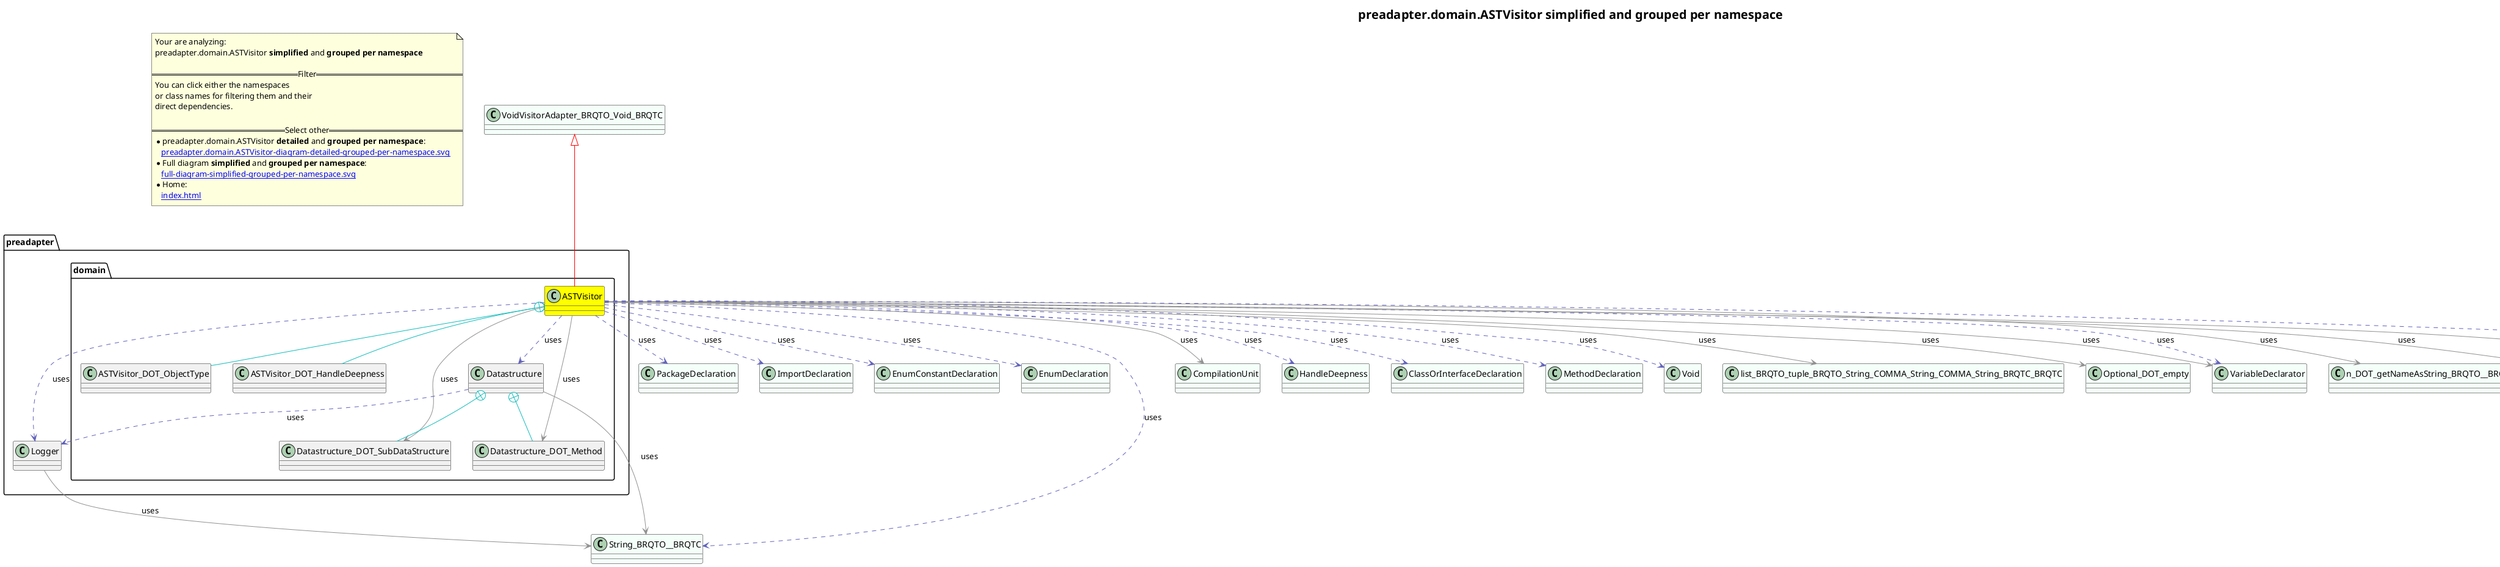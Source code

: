 @startuml
title <size:20>preadapter.domain.ASTVisitor **simplified** and **grouped per namespace**</size>
note "Your are analyzing:\npreadapter.domain.ASTVisitor **simplified** and **grouped per namespace**\n\n==Filter==\nYou can click either the namespaces \nor class names for filtering them and their\ndirect dependencies.\n\n==Select other==\n* preadapter.domain.ASTVisitor **detailed** and **grouped per namespace**:\n   [[preadapter.domain.ASTVisitor-diagram-detailed-grouped-per-namespace.svg]]\n* Full diagram **simplified** and **grouped per namespace**:\n   [[full-diagram-simplified-grouped-per-namespace.svg]]\n* Home:\n   [[index.html]]" as FloatingNote
class VoidVisitorAdapter_BRQTO_Void_BRQTC [[VoidVisitorAdapter_BRQTO_Void_BRQTC-diagram-simplified-grouped-per-namespace.svg]] #MintCream {
}
class HandleDeepness [[HandleDeepness-diagram-simplified-grouped-per-namespace.svg]] #MintCream {
}
class ClassOrInterfaceDeclaration [[ClassOrInterfaceDeclaration-diagram-simplified-grouped-per-namespace.svg]] #MintCream {
}
class MethodDeclaration [[MethodDeclaration-diagram-simplified-grouped-per-namespace.svg]] #MintCream {
}
class Void [[Void-diagram-simplified-grouped-per-namespace.svg]] #MintCream {
}
class list_BRQTO_tuple_BRQTO_String_COMMA_String_COMMA_String_BRQTC_BRQTC [[list_BRQTO_tuple_BRQTO_String_COMMA_String_COMMA_String_BRQTC_BRQTC-diagram-simplified-grouped-per-namespace.svg]] #MintCream {
}
class Optional_DOT_empty [[Optional_DOT_empty-diagram-simplified-grouped-per-namespace.svg]] #MintCream {
}
class VariableDeclarator [[VariableDeclarator-diagram-simplified-grouped-per-namespace.svg]] #MintCream {
}
class n_DOT_getNameAsString_BRQTO__BRQTC [[n_DOT_getNameAsString_BRQTO__BRQTC-diagram-simplified-grouped-per-namespace.svg]] #MintCream {
}
class n_DOT_getTypeAsString_BRQTO__BRQTC [[n_DOT_getTypeAsString_BRQTO__BRQTC-diagram-simplified-grouped-per-namespace.svg]] #MintCream {
}
class n_DOT_getInitializer_BRQTO__BRQTC_DOT_toString_BRQTO__BRQTC [[n_DOT_getInitializer_BRQTO__BRQTC_DOT_toString_BRQTO__BRQTC-diagram-simplified-grouped-per-namespace.svg]] #MintCream {
}
class FieldDeclaration [[FieldDeclaration-diagram-simplified-grouped-per-namespace.svg]] #MintCream {
}
class PackageDeclaration [[PackageDeclaration-diagram-simplified-grouped-per-namespace.svg]] #MintCream {
}
class ImportDeclaration [[ImportDeclaration-diagram-simplified-grouped-per-namespace.svg]] #MintCream {
}
class EnumConstantDeclaration [[EnumConstantDeclaration-diagram-simplified-grouped-per-namespace.svg]] #MintCream {
}
class EnumDeclaration [[EnumDeclaration-diagram-simplified-grouped-per-namespace.svg]] #MintCream {
}
class String_BRQTO__BRQTC [[String_BRQTO__BRQTC-diagram-simplified-grouped-per-namespace.svg]] #MintCream {
}
class CompilationUnit [[CompilationUnit-diagram-simplified-grouped-per-namespace.svg]] #MintCream {
}
' Closing all previous_sub_namespace_list namespace None because file analysis is finished.
namespace preadapter [[preadapter-diagram-simplified-grouped-per-namespace.svg]] {
class preadapter.Logger [[preadapter.Logger-diagram-simplified-grouped-per-namespace.svg]]  {
}
'Compared namespace preadapter [[preadapter-diagram-simplified-grouped-per-namespace.svg]] { with last element of }
' Closing all previous_sub_namespace_list namespace None because file analysis is finished.
' Closing namespace preadapter
}
namespace preadapter [[preadapter-diagram-simplified-grouped-per-namespace.svg]] {
namespace preadapter.domain [[preadapter.domain-diagram-simplified-grouped-per-namespace.svg]] {
  class preadapter.domain.ASTVisitor [[preadapter.domain.ASTVisitor-diagram-simplified-grouped-per-namespace.svg]] #yellow {
  }
  class preadapter.domain.Datastructure [[preadapter.domain.Datastructure-diagram-simplified-grouped-per-namespace.svg]]  {
  }
  class preadapter.domain.Datastructure_DOT_SubDataStructure [[preadapter.domain.Datastructure_DOT_SubDataStructure-diagram-simplified-grouped-per-namespace.svg]]  {
  }
  class preadapter.domain.Datastructure_DOT_Method [[preadapter.domain.Datastructure_DOT_Method-diagram-simplified-grouped-per-namespace.svg]]  {
  }
  class preadapter.domain.ASTVisitor_DOT_ObjectType [[preadapter.domain.ASTVisitor_DOT_ObjectType-diagram-simplified-grouped-per-namespace.svg]]  {
  }
  class preadapter.domain.ASTVisitor_DOT_HandleDeepness [[preadapter.domain.ASTVisitor_DOT_HandleDeepness-diagram-simplified-grouped-per-namespace.svg]]  {
  }
'Compared namespace preadapter.domain [[preadapter.domain-diagram-simplified-grouped-per-namespace.svg]] { with last element of   }
' Closing all previous_sub_namespace_list namespace None because file analysis is finished.
' Closing namespace domain
}
' Closing namespace preadapter
}
 ' *************************************** 
 ' *************************************** 
 ' *************************************** 
' Class relations extracted from namespace:
' 
' Class relations extracted from namespace:
' preadapter
preadapter.Logger -[#909090]-> String_BRQTO__BRQTC  : uses 
' Class relations extracted from namespace:
' preadapter.domain
VoidVisitorAdapter_BRQTO_Void_BRQTC <|-[#red]- preadapter.domain.ASTVisitor
preadapter.domain.ASTVisitor +-[#10BBBB]- preadapter.domain.ASTVisitor_DOT_ObjectType 
preadapter.domain.ASTVisitor +-[#10BBBB]- preadapter.domain.ASTVisitor_DOT_HandleDeepness 
preadapter.domain.ASTVisitor .[#6060BB].> preadapter.Logger  : uses 
preadapter.domain.ASTVisitor .[#6060BB].> preadapter.domain.Datastructure  : uses 
preadapter.domain.ASTVisitor .[#6060BB].> HandleDeepness  : uses 
preadapter.domain.ASTVisitor .[#6060BB].> ClassOrInterfaceDeclaration  : uses 
preadapter.domain.ASTVisitor -[#909090]-> preadapter.domain.Datastructure_DOT_SubDataStructure  : uses 
preadapter.domain.ASTVisitor .[#6060BB].> MethodDeclaration  : uses 
preadapter.domain.ASTVisitor .[#6060BB].> Void  : uses 
preadapter.domain.ASTVisitor -[#909090]-> list_BRQTO_tuple_BRQTO_String_COMMA_String_COMMA_String_BRQTC_BRQTC  : uses 
preadapter.domain.ASTVisitor -[#909090]-> Optional_DOT_empty  : uses 
preadapter.domain.ASTVisitor -[#909090]-> VariableDeclarator  : uses 
preadapter.domain.ASTVisitor -[#909090]-> n_DOT_getNameAsString_BRQTO__BRQTC  : uses 
preadapter.domain.ASTVisitor -[#909090]-> n_DOT_getTypeAsString_BRQTO__BRQTC  : uses 
preadapter.domain.ASTVisitor -[#909090]-> n_DOT_getInitializer_BRQTO__BRQTC_DOT_toString_BRQTO__BRQTC  : uses 
preadapter.domain.ASTVisitor -[#909090]-> preadapter.domain.Datastructure_DOT_Method  : uses 
preadapter.domain.ASTVisitor .[#6060BB].> FieldDeclaration  : uses 
preadapter.domain.ASTVisitor .[#6060BB].> PackageDeclaration  : uses 
preadapter.domain.ASTVisitor .[#6060BB].> ImportDeclaration  : uses 
preadapter.domain.ASTVisitor .[#6060BB].> EnumConstantDeclaration  : uses 
preadapter.domain.ASTVisitor .[#6060BB].> EnumDeclaration  : uses 
preadapter.domain.ASTVisitor .[#6060BB].> VariableDeclarator  : uses 
preadapter.domain.ASTVisitor .[#6060BB].> String_BRQTO__BRQTC  : uses 
preadapter.domain.ASTVisitor -[#909090]-> CompilationUnit  : uses 
preadapter.domain.Datastructure +-[#10BBBB]- preadapter.domain.Datastructure_DOT_Method 
preadapter.domain.Datastructure +-[#10BBBB]- preadapter.domain.Datastructure_DOT_SubDataStructure 
preadapter.domain.Datastructure .[#6060BB].> preadapter.Logger  : uses 
preadapter.domain.Datastructure -[#909090]-> String_BRQTO__BRQTC  : uses 
@enduml